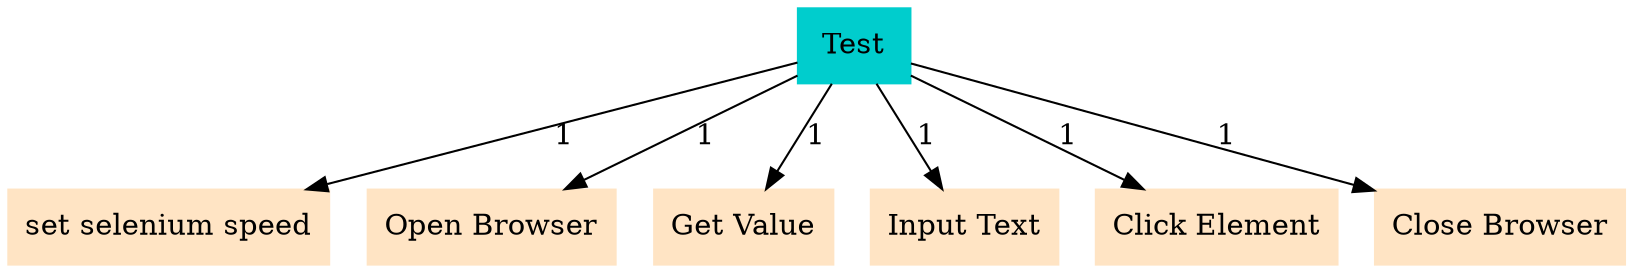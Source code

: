 // TS <-> K
digraph {
	Test [color=cyan3 shape=box style=filled]
	"set selenium speed" [color=bisque shape=box style=filled]
	"Open Browser" [color=bisque shape=box style=filled]
	"Get Value" [color=bisque shape=box style=filled]
	"Input Text" [color=bisque shape=box style=filled]
	"Click Element" [color=bisque shape=box style=filled]
	"Close Browser" [color=bisque shape=box style=filled]
		Test -> "Input Text" [label=1]
		Test -> "Click Element" [label=1]
		Test -> "Get Value" [label=1]
		Test -> "set selenium speed" [label=1]
		Test -> "Open Browser" [label=1]
		Test -> "Close Browser" [label=1]
}